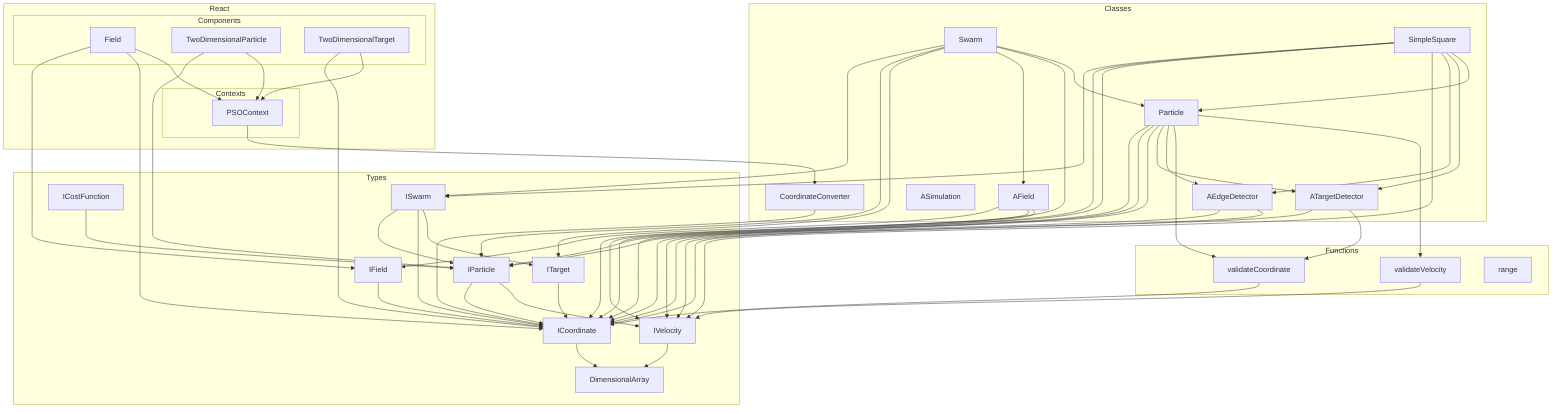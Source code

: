 graph TD
    subgraph Types
        ICoordinate
        IVelocity
        IParticle
        ISwarm
        ITarget
        IField
        ICostFunction
        DimensionalArray
    end

    subgraph Functions
        validateCoordinate
        validateVelocity
        range
    end

    subgraph Classes
        Particle
        Swarm
        AEdgeDetector
        ATargetDetector
        AField
        ASimulation
        CoordinateConverter
        SimpleSquare
    end

    subgraph React
        subgraph Components
            FieldComponent["Field"]
            ParticleComponent["TwoDimensionalParticle"]
            TargetComponent["TwoDimensionalTarget"]
        end
        subgraph Contexts
            PSOContext
        end
    end

    %% Dependencies
    ICoordinate --> DimensionalArray
    IVelocity --> DimensionalArray
    IParticle --> ICoordinate
    IParticle --> IVelocity
    ISwarm --> IParticle
    ISwarm --> ICoordinate
    ISwarm --> ITarget
    IField --> ICoordinate
    ITarget --> ICoordinate
    ICostFunction --> IParticle

    validateCoordinate --> ICoordinate
    validateVelocity --> IVelocity

    Particle --> IParticle
    Particle --> ICoordinate
    Particle --> IVelocity
    Particle --> ATargetDetector
    Particle --> AEdgeDetector
    Particle --> validateCoordinate
    Particle --> validateVelocity

    Swarm --> ISwarm
    Swarm --> IParticle
    Swarm --> ITarget
    Swarm --> AField
    Swarm --> ICoordinate
    Swarm --> Particle

    AEdgeDetector --> ICoordinate
    AEdgeDetector --> IVelocity
    ATargetDetector --> ICoordinate
    ATargetDetector --> validateCoordinate
    AField --> IField
    AField --> ICoordinate
    AField --> IVelocity

    CoordinateConverter --> ICoordinate

    SimpleSquare --> ISwarm
    SimpleSquare --> IParticle
    SimpleSquare --> ICoordinate
    SimpleSquare --> IVelocity
    SimpleSquare --> AEdgeDetector
    SimpleSquare --> ATargetDetector
    SimpleSquare --> Particle

    FieldComponent --> IField
    FieldComponent --> ICoordinate
    FieldComponent --> PSOContext
    ParticleComponent --> IParticle
    ParticleComponent --> PSOContext
    TargetComponent --> ICoordinate
    TargetComponent --> PSOContext

    PSOContext --> CoordinateConverter